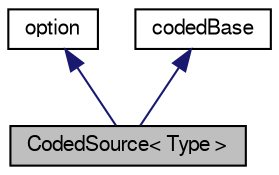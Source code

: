digraph "CodedSource&lt; Type &gt;"
{
  bgcolor="transparent";
  edge [fontname="FreeSans",fontsize="10",labelfontname="FreeSans",labelfontsize="10"];
  node [fontname="FreeSans",fontsize="10",shape=record];
  Node1 [label="CodedSource\< Type \>",height=0.2,width=0.4,color="black", fillcolor="grey75", style="filled" fontcolor="black"];
  Node2 -> Node1 [dir="back",color="midnightblue",fontsize="10",style="solid",fontname="FreeSans"];
  Node2 [label="option",height=0.2,width=0.4,color="black",URL="$a01666.html",tooltip="Finite volume options abtract base class. Provides a base set of controls, e.g. "];
  Node3 -> Node1 [dir="back",color="midnightblue",fontsize="10",style="solid",fontname="FreeSans"];
  Node3 [label="codedBase",height=0.2,width=0.4,color="black",URL="$a00291.html",tooltip="Base class for function objects and boundary conditions using dynamic code. "];
}
